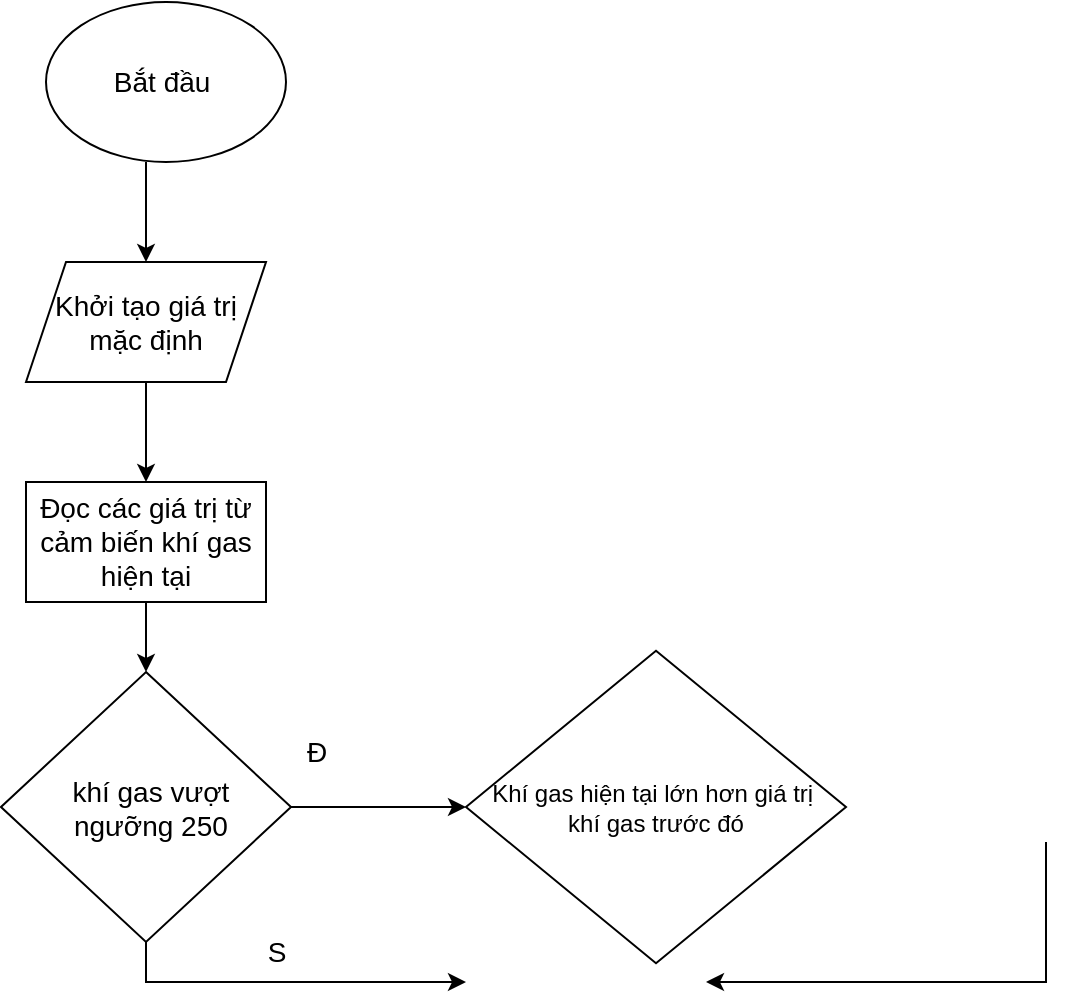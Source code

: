 <mxfile version="26.1.1">
  <diagram name="Page-1" id="QnmkF6rdkfiO5BrK3Q8K">
    <mxGraphModel dx="713" dy="739" grid="1" gridSize="10" guides="1" tooltips="1" connect="1" arrows="1" fold="1" page="1" pageScale="1" pageWidth="850" pageHeight="1100" background="#ffffff" math="0" shadow="0">
      <root>
        <mxCell id="0" />
        <mxCell id="1" parent="0" />
        <mxCell id="L_HBThBT_UnwE4ZmhdUK-1" value="Bắt đầu&amp;nbsp;" style="ellipse;whiteSpace=wrap;html=1;fontSize=14;" parent="1" vertex="1">
          <mxGeometry x="170" y="480" width="120" height="80" as="geometry" />
        </mxCell>
        <mxCell id="L_HBThBT_UnwE4ZmhdUK-2" value="Khởi tạo giá trị mặc định" style="shape=parallelogram;perimeter=parallelogramPerimeter;whiteSpace=wrap;html=1;fixedSize=1;fontSize=14;align=center;" parent="1" vertex="1">
          <mxGeometry x="160" y="610" width="120" height="60" as="geometry" />
        </mxCell>
        <mxCell id="L_HBThBT_UnwE4ZmhdUK-3" value="Đọc các giá trị từ cảm biến khí gas hiện tại" style="rounded=0;whiteSpace=wrap;html=1;fontSize=14;" parent="1" vertex="1">
          <mxGeometry x="160" y="720" width="120" height="60" as="geometry" />
        </mxCell>
        <mxCell id="L_HBThBT_UnwE4ZmhdUK-4" value="&amp;nbsp;khí gas vượt&lt;div&gt;&amp;nbsp;ngưỡng 250&lt;/div&gt;" style="rhombus;whiteSpace=wrap;html=1;fontSize=14;" parent="1" vertex="1">
          <mxGeometry x="147.5" y="815" width="145" height="135" as="geometry" />
        </mxCell>
        <mxCell id="L_HBThBT_UnwE4ZmhdUK-10" value="" style="endArrow=classic;html=1;rounded=0;fontSize=14;" parent="1" target="L_HBThBT_UnwE4ZmhdUK-2" edge="1">
          <mxGeometry width="50" height="50" relative="1" as="geometry">
            <mxPoint x="220" y="560" as="sourcePoint" />
            <mxPoint x="250" y="560" as="targetPoint" />
            <Array as="points">
              <mxPoint x="220" y="560" />
            </Array>
          </mxGeometry>
        </mxCell>
        <mxCell id="L_HBThBT_UnwE4ZmhdUK-14" value="" style="endArrow=classic;html=1;rounded=0;exitX=0.5;exitY=1;exitDx=0;exitDy=0;fontSize=14;" parent="1" source="L_HBThBT_UnwE4ZmhdUK-2" edge="1">
          <mxGeometry width="50" height="50" relative="1" as="geometry">
            <mxPoint x="220" y="673" as="sourcePoint" />
            <mxPoint x="220" y="720" as="targetPoint" />
          </mxGeometry>
        </mxCell>
        <mxCell id="L_HBThBT_UnwE4ZmhdUK-16" value="" style="endArrow=classic;html=1;rounded=0;entryX=0.5;entryY=0;entryDx=0;entryDy=0;exitX=0.5;exitY=1;exitDx=0;exitDy=0;fontSize=14;" parent="1" source="L_HBThBT_UnwE4ZmhdUK-3" target="L_HBThBT_UnwE4ZmhdUK-4" edge="1">
          <mxGeometry width="50" height="50" relative="1" as="geometry">
            <mxPoint x="190" y="830" as="sourcePoint" />
            <mxPoint x="240" y="780" as="targetPoint" />
          </mxGeometry>
        </mxCell>
        <mxCell id="L_HBThBT_UnwE4ZmhdUK-19" value="" style="endArrow=classic;html=1;rounded=0;entryX=0;entryY=0.5;entryDx=0;entryDy=0;exitX=1;exitY=0.5;exitDx=0;exitDy=0;fontSize=14;" parent="1" source="L_HBThBT_UnwE4ZmhdUK-4" edge="1">
          <mxGeometry width="50" height="50" relative="1" as="geometry">
            <mxPoint x="240" y="890" as="sourcePoint" />
            <mxPoint x="380" y="882.5" as="targetPoint" />
          </mxGeometry>
        </mxCell>
        <mxCell id="L_HBThBT_UnwE4ZmhdUK-22" value="" style="endArrow=classic;html=1;rounded=0;entryX=0;entryY=0.5;entryDx=0;entryDy=0;exitX=0.5;exitY=1;exitDx=0;exitDy=0;fontSize=14;" parent="1" source="L_HBThBT_UnwE4ZmhdUK-4" edge="1">
          <mxGeometry width="50" height="50" relative="1" as="geometry">
            <mxPoint x="210" y="940" as="sourcePoint" />
            <mxPoint x="380" y="970" as="targetPoint" />
            <Array as="points">
              <mxPoint x="220" y="970" />
            </Array>
          </mxGeometry>
        </mxCell>
        <mxCell id="L_HBThBT_UnwE4ZmhdUK-23" value="" style="endArrow=classic;html=1;rounded=0;entryX=1;entryY=0.5;entryDx=0;entryDy=0;exitX=0.5;exitY=1;exitDx=0;exitDy=0;fontSize=14;" parent="1" edge="1">
          <mxGeometry width="50" height="50" relative="1" as="geometry">
            <mxPoint x="670" y="900" as="sourcePoint" />
            <mxPoint x="500" y="970" as="targetPoint" />
            <Array as="points">
              <mxPoint x="670" y="970" />
            </Array>
          </mxGeometry>
        </mxCell>
        <mxCell id="L_HBThBT_UnwE4ZmhdUK-24" value="Đ" style="text;html=1;align=center;verticalAlign=middle;resizable=0;points=[];autosize=1;strokeColor=none;fillColor=none;fontSize=14;" parent="1" vertex="1">
          <mxGeometry x="290" y="840" width="30" height="30" as="geometry" />
        </mxCell>
        <mxCell id="L_HBThBT_UnwE4ZmhdUK-25" value="S" style="text;html=1;align=center;verticalAlign=middle;resizable=0;points=[];autosize=1;strokeColor=none;fillColor=none;fontSize=14;" parent="1" vertex="1">
          <mxGeometry x="270" y="940" width="30" height="30" as="geometry" />
        </mxCell>
        <mxCell id="fJ7FFuRoMdxfgNhylBaN-2" value="Khí gas hiện tại lớn hơn giá trị&amp;nbsp;&lt;div&gt;khí gas trước đó&lt;/div&gt;" style="rhombus;whiteSpace=wrap;html=1;" vertex="1" parent="1">
          <mxGeometry x="380" y="804.38" width="190" height="156.25" as="geometry" />
        </mxCell>
      </root>
    </mxGraphModel>
  </diagram>
</mxfile>
